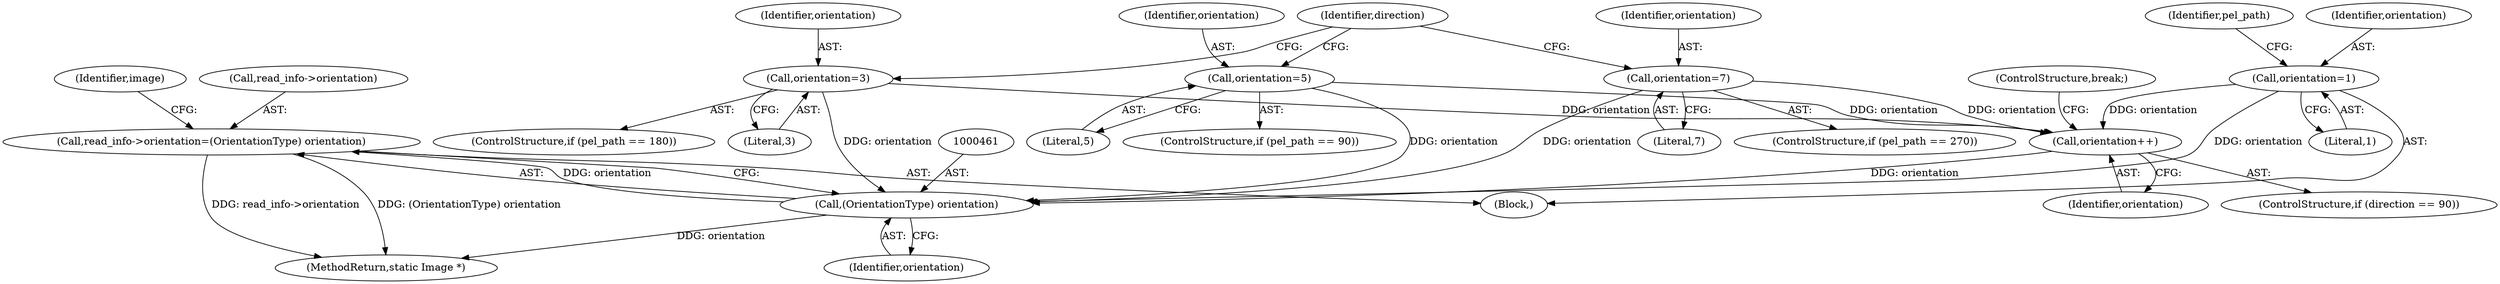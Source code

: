 digraph "0_ImageMagick_6b6bff054d569a77973f2140c0e86366e6168a6c@API" {
"1000456" [label="(Call,read_info->orientation=(OrientationType) orientation)"];
"1000460" [label="(Call,(OrientationType) orientation)"];
"1000312" [label="(Call,orientation=3)"];
"1000304" [label="(Call,orientation=5)"];
"1000327" [label="(Call,orientation++)"];
"1000320" [label="(Call,orientation=7)"];
"1000201" [label="(Call,orientation=1)"];
"1000300" [label="(ControlStructure,if (pel_path == 90))"];
"1000457" [label="(Call,read_info->orientation)"];
"1000201" [label="(Call,orientation=1)"];
"1000320" [label="(Call,orientation=7)"];
"1000328" [label="(Identifier,orientation)"];
"1000203" [label="(Literal,1)"];
"1000456" [label="(Call,read_info->orientation=(OrientationType) orientation)"];
"1000314" [label="(Literal,3)"];
"1000464" [label="(Identifier,image)"];
"1000329" [label="(ControlStructure,break;)"];
"1000304" [label="(Call,orientation=5)"];
"1000322" [label="(Literal,7)"];
"1000205" [label="(Identifier,pel_path)"];
"1000312" [label="(Call,orientation=3)"];
"1000323" [label="(ControlStructure,if (direction == 90))"];
"1000305" [label="(Identifier,orientation)"];
"1000462" [label="(Identifier,orientation)"];
"1000327" [label="(Call,orientation++)"];
"1000308" [label="(ControlStructure,if (pel_path == 180))"];
"1000313" [label="(Identifier,orientation)"];
"1000325" [label="(Identifier,direction)"];
"1000316" [label="(ControlStructure,if (pel_path == 270))"];
"1000321" [label="(Identifier,orientation)"];
"1000106" [label="(Block,)"];
"1000513" [label="(MethodReturn,static Image *)"];
"1000306" [label="(Literal,5)"];
"1000460" [label="(Call,(OrientationType) orientation)"];
"1000202" [label="(Identifier,orientation)"];
"1000456" -> "1000106"  [label="AST: "];
"1000456" -> "1000460"  [label="CFG: "];
"1000457" -> "1000456"  [label="AST: "];
"1000460" -> "1000456"  [label="AST: "];
"1000464" -> "1000456"  [label="CFG: "];
"1000456" -> "1000513"  [label="DDG: (OrientationType) orientation"];
"1000456" -> "1000513"  [label="DDG: read_info->orientation"];
"1000460" -> "1000456"  [label="DDG: orientation"];
"1000460" -> "1000462"  [label="CFG: "];
"1000461" -> "1000460"  [label="AST: "];
"1000462" -> "1000460"  [label="AST: "];
"1000460" -> "1000513"  [label="DDG: orientation"];
"1000312" -> "1000460"  [label="DDG: orientation"];
"1000304" -> "1000460"  [label="DDG: orientation"];
"1000327" -> "1000460"  [label="DDG: orientation"];
"1000320" -> "1000460"  [label="DDG: orientation"];
"1000201" -> "1000460"  [label="DDG: orientation"];
"1000312" -> "1000308"  [label="AST: "];
"1000312" -> "1000314"  [label="CFG: "];
"1000313" -> "1000312"  [label="AST: "];
"1000314" -> "1000312"  [label="AST: "];
"1000325" -> "1000312"  [label="CFG: "];
"1000312" -> "1000327"  [label="DDG: orientation"];
"1000304" -> "1000300"  [label="AST: "];
"1000304" -> "1000306"  [label="CFG: "];
"1000305" -> "1000304"  [label="AST: "];
"1000306" -> "1000304"  [label="AST: "];
"1000325" -> "1000304"  [label="CFG: "];
"1000304" -> "1000327"  [label="DDG: orientation"];
"1000327" -> "1000323"  [label="AST: "];
"1000327" -> "1000328"  [label="CFG: "];
"1000328" -> "1000327"  [label="AST: "];
"1000329" -> "1000327"  [label="CFG: "];
"1000320" -> "1000327"  [label="DDG: orientation"];
"1000201" -> "1000327"  [label="DDG: orientation"];
"1000320" -> "1000316"  [label="AST: "];
"1000320" -> "1000322"  [label="CFG: "];
"1000321" -> "1000320"  [label="AST: "];
"1000322" -> "1000320"  [label="AST: "];
"1000325" -> "1000320"  [label="CFG: "];
"1000201" -> "1000106"  [label="AST: "];
"1000201" -> "1000203"  [label="CFG: "];
"1000202" -> "1000201"  [label="AST: "];
"1000203" -> "1000201"  [label="AST: "];
"1000205" -> "1000201"  [label="CFG: "];
}

